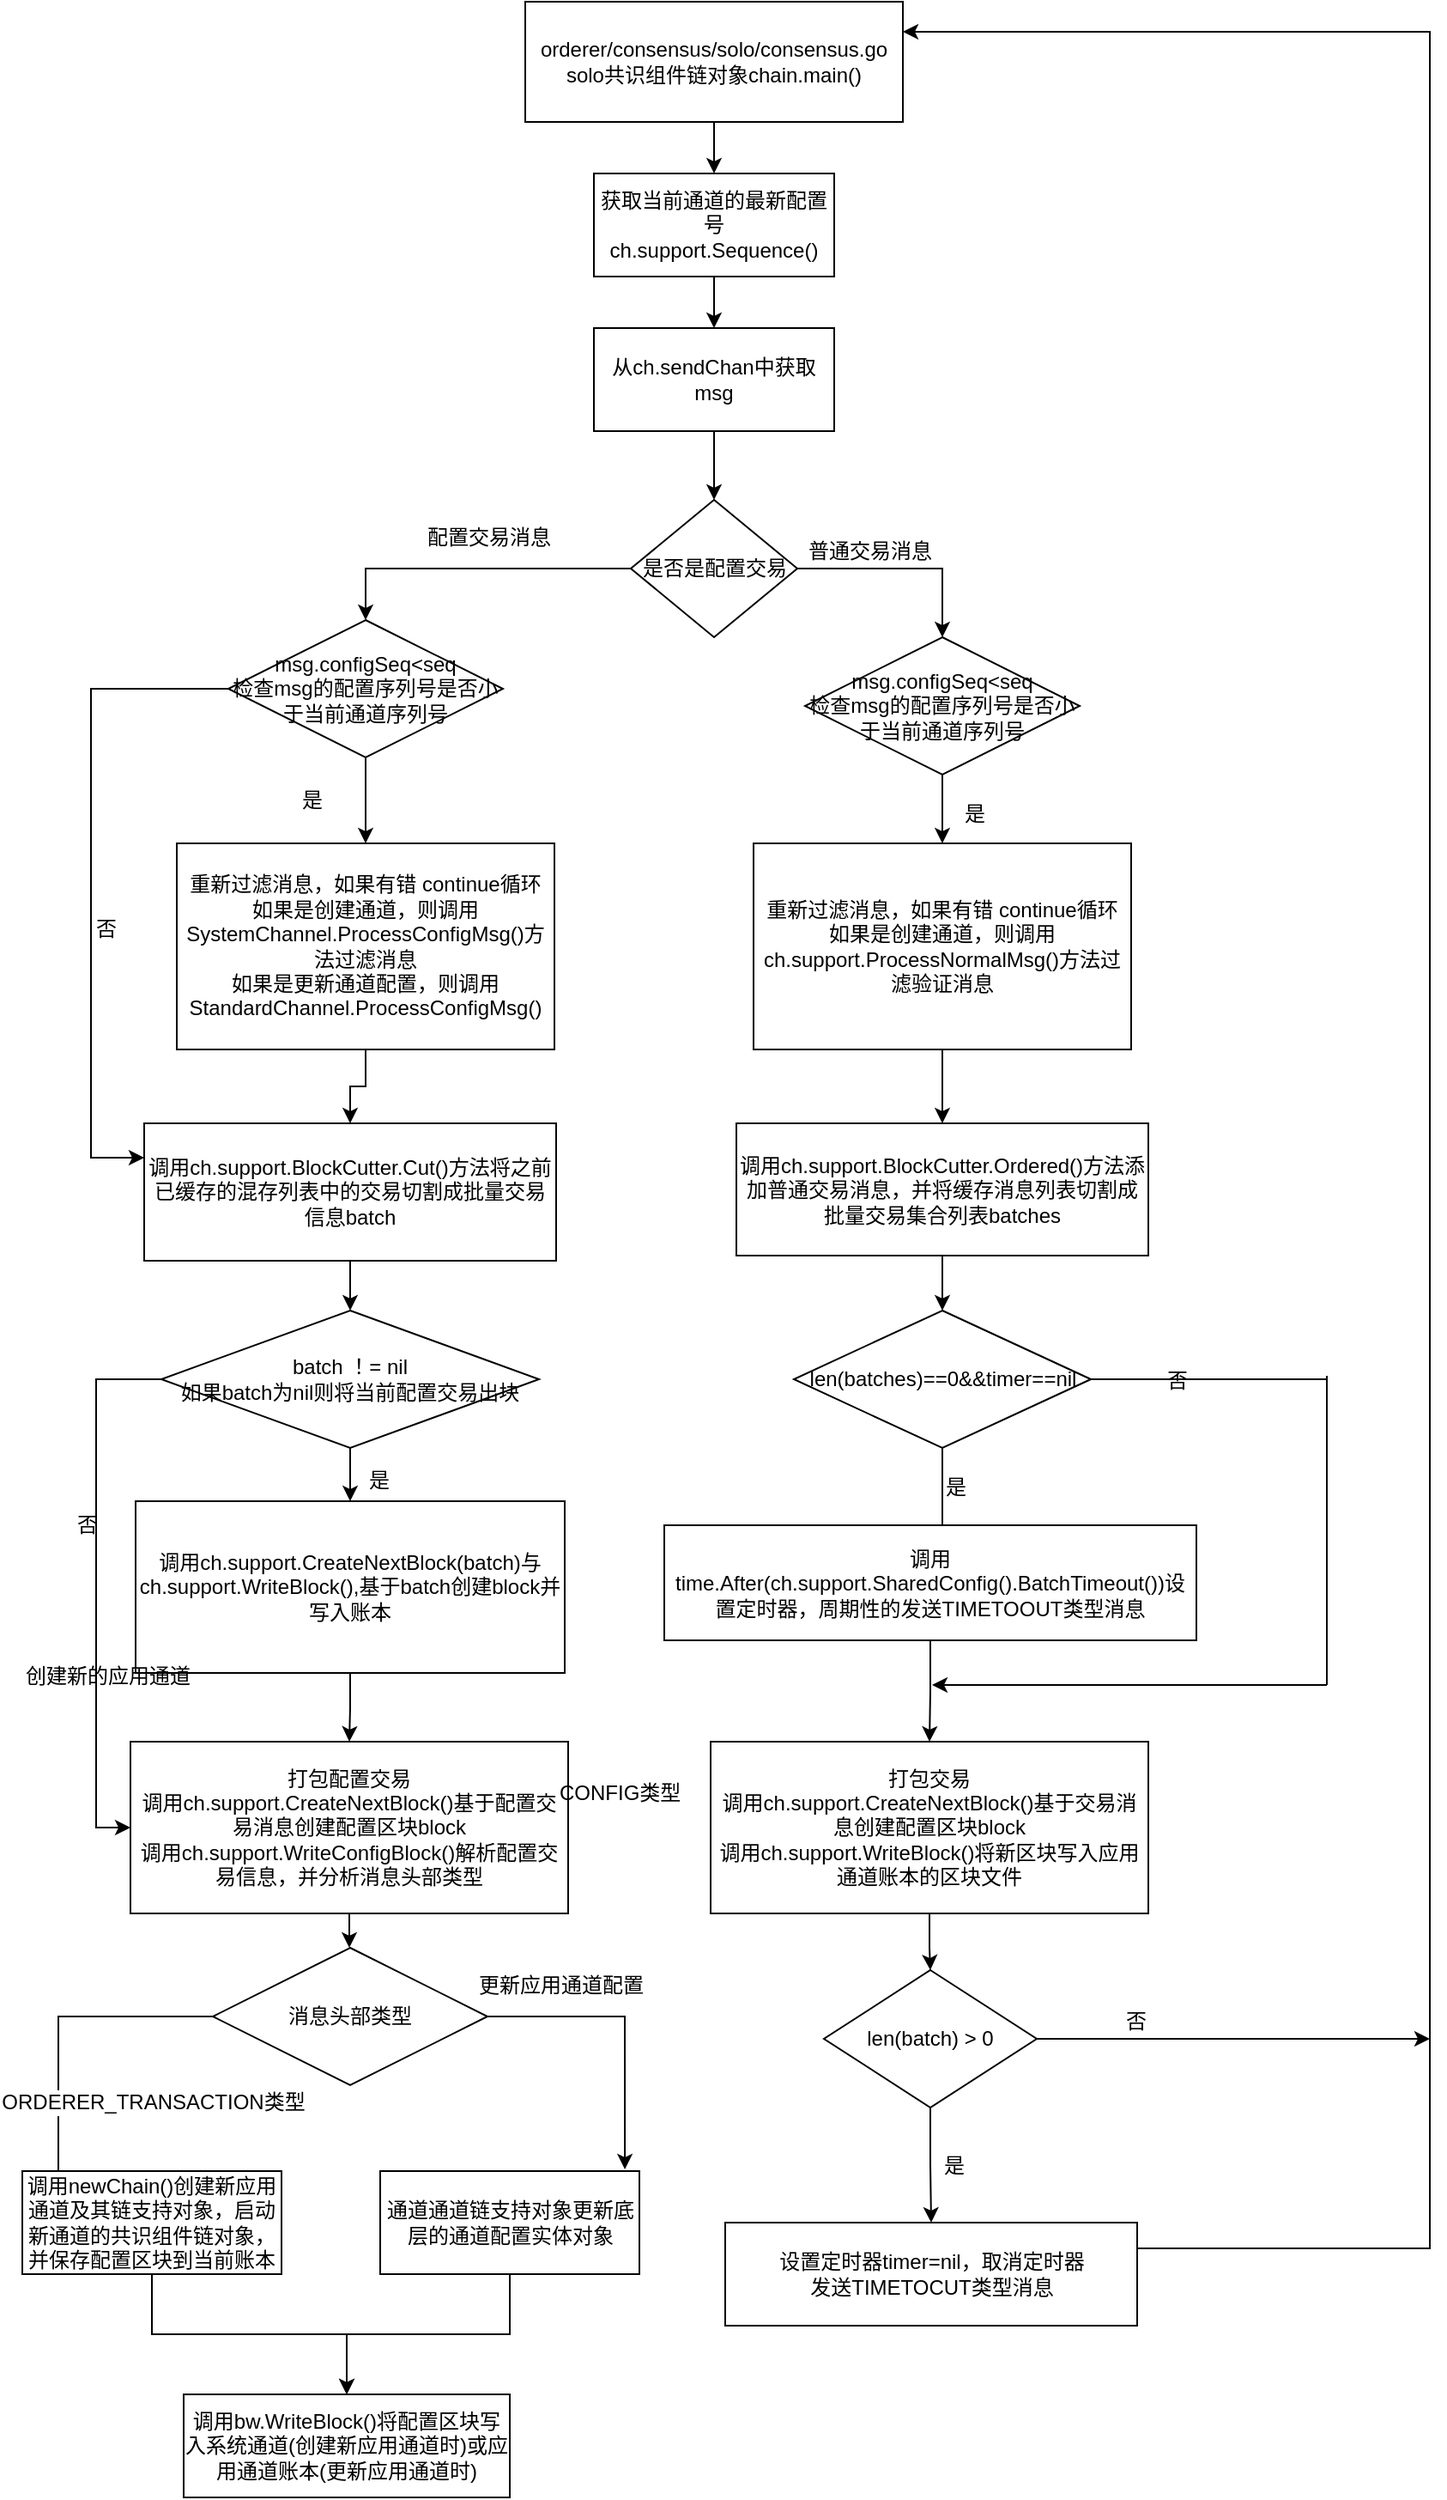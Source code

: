 <mxfile version="11.1.5" type="github" pages="1"><diagram id="W-9auxK7mqPpFj9N-lcO" name="Page-1"><mxGraphModel dx="3285" dy="585" grid="1" gridSize="10" guides="1" tooltips="1" connect="1" arrows="1" fold="1" page="1" pageScale="1" pageWidth="2339" pageHeight="3300" math="0" shadow="0"><root><mxCell id="0"/><mxCell id="1" parent="0"/><mxCell id="oxCnsI4h0D4IU-apSp10-4" value="" style="edgeStyle=orthogonalEdgeStyle;rounded=0;orthogonalLoop=1;jettySize=auto;html=1;" edge="1" parent="1" source="oxCnsI4h0D4IU-apSp10-2" target="oxCnsI4h0D4IU-apSp10-3"><mxGeometry relative="1" as="geometry"/></mxCell><mxCell id="oxCnsI4h0D4IU-apSp10-2" value="orderer/consensus/solo/consensus.go&lt;br&gt;solo共识组件链对象chain.main()" style="rounded=0;whiteSpace=wrap;html=1;" vertex="1" parent="1"><mxGeometry x="303" y="20" width="220" height="70" as="geometry"/></mxCell><mxCell id="oxCnsI4h0D4IU-apSp10-6" value="" style="edgeStyle=orthogonalEdgeStyle;rounded=0;orthogonalLoop=1;jettySize=auto;html=1;" edge="1" parent="1" source="oxCnsI4h0D4IU-apSp10-3" target="oxCnsI4h0D4IU-apSp10-5"><mxGeometry relative="1" as="geometry"/></mxCell><mxCell id="oxCnsI4h0D4IU-apSp10-3" value="获取当前通道的最新配置号&lt;br&gt;ch.support.Sequence()" style="rounded=0;whiteSpace=wrap;html=1;" vertex="1" parent="1"><mxGeometry x="343" y="120" width="140" height="60" as="geometry"/></mxCell><mxCell id="oxCnsI4h0D4IU-apSp10-8" value="" style="edgeStyle=orthogonalEdgeStyle;rounded=0;orthogonalLoop=1;jettySize=auto;html=1;" edge="1" parent="1" source="oxCnsI4h0D4IU-apSp10-5" target="oxCnsI4h0D4IU-apSp10-7"><mxGeometry relative="1" as="geometry"/></mxCell><mxCell id="oxCnsI4h0D4IU-apSp10-5" value="从ch.sendChan中获取msg" style="rounded=0;whiteSpace=wrap;html=1;" vertex="1" parent="1"><mxGeometry x="343" y="210" width="140" height="60" as="geometry"/></mxCell><mxCell id="oxCnsI4h0D4IU-apSp10-12" style="edgeStyle=orthogonalEdgeStyle;rounded=0;orthogonalLoop=1;jettySize=auto;html=1;exitX=0;exitY=0.5;exitDx=0;exitDy=0;entryX=0.5;entryY=0;entryDx=0;entryDy=0;" edge="1" parent="1" source="oxCnsI4h0D4IU-apSp10-7" target="oxCnsI4h0D4IU-apSp10-9"><mxGeometry relative="1" as="geometry"/></mxCell><mxCell id="oxCnsI4h0D4IU-apSp10-50" style="edgeStyle=orthogonalEdgeStyle;rounded=0;orthogonalLoop=1;jettySize=auto;html=1;exitX=1;exitY=0.5;exitDx=0;exitDy=0;entryX=0.5;entryY=0;entryDx=0;entryDy=0;" edge="1" parent="1" source="oxCnsI4h0D4IU-apSp10-7" target="oxCnsI4h0D4IU-apSp10-49"><mxGeometry relative="1" as="geometry"/></mxCell><mxCell id="oxCnsI4h0D4IU-apSp10-7" value="是否是配置交易" style="rhombus;whiteSpace=wrap;html=1;" vertex="1" parent="1"><mxGeometry x="364.5" y="310" width="97" height="80" as="geometry"/></mxCell><mxCell id="oxCnsI4h0D4IU-apSp10-46" style="edgeStyle=orthogonalEdgeStyle;rounded=0;orthogonalLoop=1;jettySize=auto;html=1;exitX=0.5;exitY=1;exitDx=0;exitDy=0;entryX=0.5;entryY=0;entryDx=0;entryDy=0;" edge="1" parent="1" source="oxCnsI4h0D4IU-apSp10-9" target="oxCnsI4h0D4IU-apSp10-13"><mxGeometry relative="1" as="geometry"/></mxCell><mxCell id="oxCnsI4h0D4IU-apSp10-47" style="edgeStyle=orthogonalEdgeStyle;rounded=0;orthogonalLoop=1;jettySize=auto;html=1;exitX=0;exitY=0.5;exitDx=0;exitDy=0;entryX=0;entryY=0.25;entryDx=0;entryDy=0;" edge="1" parent="1" source="oxCnsI4h0D4IU-apSp10-9" target="oxCnsI4h0D4IU-apSp10-17"><mxGeometry relative="1" as="geometry"><Array as="points"><mxPoint x="50" y="420"/><mxPoint x="50" y="693"/></Array></mxGeometry></mxCell><mxCell id="oxCnsI4h0D4IU-apSp10-9" value="msg.configSeq&amp;lt;seq&lt;br&gt;检查msg的配置序列号是否小于当前通道序列号" style="rhombus;whiteSpace=wrap;html=1;" vertex="1" parent="1"><mxGeometry x="130" y="380" width="160" height="80" as="geometry"/></mxCell><mxCell id="oxCnsI4h0D4IU-apSp10-48" value="" style="edgeStyle=orthogonalEdgeStyle;rounded=0;orthogonalLoop=1;jettySize=auto;html=1;" edge="1" parent="1" source="oxCnsI4h0D4IU-apSp10-13" target="oxCnsI4h0D4IU-apSp10-17"><mxGeometry relative="1" as="geometry"/></mxCell><mxCell id="oxCnsI4h0D4IU-apSp10-13" value="重新过滤消息，如果有错 continue循环&lt;br&gt;如果是创建通道，则调用SystemChannel.ProcessConfigMsg()方法过滤消息&lt;br&gt;如果是更新通道配置，则调用&lt;br&gt;StandardChannel.ProcessConfigMsg()" style="rounded=0;whiteSpace=wrap;html=1;" vertex="1" parent="1"><mxGeometry x="100" y="510" width="220" height="120" as="geometry"/></mxCell><mxCell id="oxCnsI4h0D4IU-apSp10-15" value="是" style="text;html=1;resizable=0;points=[];autosize=1;align=left;verticalAlign=top;spacingTop=-4;" vertex="1" parent="1"><mxGeometry x="171" y="475" width="30" height="20" as="geometry"/></mxCell><mxCell id="oxCnsI4h0D4IU-apSp10-21" value="" style="edgeStyle=orthogonalEdgeStyle;rounded=0;orthogonalLoop=1;jettySize=auto;html=1;" edge="1" parent="1" source="oxCnsI4h0D4IU-apSp10-17" target="oxCnsI4h0D4IU-apSp10-20"><mxGeometry relative="1" as="geometry"/></mxCell><mxCell id="oxCnsI4h0D4IU-apSp10-17" value="调用ch.support.BlockCutter.Cut()方法将之前已缓存的混存列表中的交易切割成批量交易信息batch" style="rounded=0;whiteSpace=wrap;html=1;" vertex="1" parent="1"><mxGeometry x="81" y="673" width="240" height="80" as="geometry"/></mxCell><mxCell id="oxCnsI4h0D4IU-apSp10-19" value="否" style="text;html=1;resizable=0;points=[];autosize=1;align=left;verticalAlign=top;spacingTop=-4;" vertex="1" parent="1"><mxGeometry x="51" y="550" width="30" height="20" as="geometry"/></mxCell><mxCell id="oxCnsI4h0D4IU-apSp10-23" value="" style="edgeStyle=orthogonalEdgeStyle;rounded=0;orthogonalLoop=1;jettySize=auto;html=1;" edge="1" parent="1" source="oxCnsI4h0D4IU-apSp10-20" target="oxCnsI4h0D4IU-apSp10-22"><mxGeometry relative="1" as="geometry"/></mxCell><mxCell id="oxCnsI4h0D4IU-apSp10-26" style="edgeStyle=orthogonalEdgeStyle;rounded=0;orthogonalLoop=1;jettySize=auto;html=1;exitX=0;exitY=0.5;exitDx=0;exitDy=0;entryX=0;entryY=0.5;entryDx=0;entryDy=0;" edge="1" parent="1" source="oxCnsI4h0D4IU-apSp10-20" target="oxCnsI4h0D4IU-apSp10-24"><mxGeometry relative="1" as="geometry"/></mxCell><mxCell id="oxCnsI4h0D4IU-apSp10-20" value="batch ！= nil&lt;br&gt;如果batch为nil则将当前配置交易出块" style="rhombus;whiteSpace=wrap;html=1;" vertex="1" parent="1"><mxGeometry x="91" y="782" width="220" height="80" as="geometry"/></mxCell><mxCell id="oxCnsI4h0D4IU-apSp10-25" value="" style="edgeStyle=orthogonalEdgeStyle;rounded=0;orthogonalLoop=1;jettySize=auto;html=1;" edge="1" parent="1" source="oxCnsI4h0D4IU-apSp10-22" target="oxCnsI4h0D4IU-apSp10-24"><mxGeometry relative="1" as="geometry"/></mxCell><mxCell id="oxCnsI4h0D4IU-apSp10-22" value="调用ch.support.CreateNextBlock(batch)与ch.support.WriteBlock(),基于batch创建block并写入账本" style="rounded=0;whiteSpace=wrap;html=1;" vertex="1" parent="1"><mxGeometry x="76" y="893" width="250" height="100" as="geometry"/></mxCell><mxCell id="oxCnsI4h0D4IU-apSp10-45" value="" style="edgeStyle=orthogonalEdgeStyle;rounded=0;orthogonalLoop=1;jettySize=auto;html=1;" edge="1" parent="1" source="oxCnsI4h0D4IU-apSp10-24" target="oxCnsI4h0D4IU-apSp10-29"><mxGeometry relative="1" as="geometry"/></mxCell><mxCell id="oxCnsI4h0D4IU-apSp10-24" value="打包配置交易&lt;br&gt;调用ch.support.CreateNextBlock()基于配置交易消息创建配置区块block&lt;br&gt;调用ch.support.WriteConfigBlock()解析配置交易信息，并分析消息头部类型" style="rounded=0;whiteSpace=wrap;html=1;" vertex="1" parent="1"><mxGeometry x="73" y="1033" width="255" height="100" as="geometry"/></mxCell><mxCell id="oxCnsI4h0D4IU-apSp10-27" value="是" style="text;html=1;resizable=0;points=[];autosize=1;align=left;verticalAlign=top;spacingTop=-4;" vertex="1" parent="1"><mxGeometry x="210" y="871" width="30" height="20" as="geometry"/></mxCell><mxCell id="oxCnsI4h0D4IU-apSp10-28" value="否" style="text;html=1;resizable=0;points=[];autosize=1;align=left;verticalAlign=top;spacingTop=-4;" vertex="1" parent="1"><mxGeometry x="40" y="897" width="30" height="20" as="geometry"/></mxCell><mxCell id="oxCnsI4h0D4IU-apSp10-32" style="edgeStyle=orthogonalEdgeStyle;rounded=0;orthogonalLoop=1;jettySize=auto;html=1;exitX=0;exitY=0.5;exitDx=0;exitDy=0;entryX=0.139;entryY=0.167;entryDx=0;entryDy=0;entryPerimeter=0;" edge="1" parent="1" source="oxCnsI4h0D4IU-apSp10-29" target="oxCnsI4h0D4IU-apSp10-30"><mxGeometry relative="1" as="geometry"/></mxCell><mxCell id="oxCnsI4h0D4IU-apSp10-36" value="ORDERER_TRANSACTION类型" style="text;html=1;resizable=0;points=[];align=center;verticalAlign=middle;labelBackgroundColor=#ffffff;" vertex="1" connectable="0" parent="oxCnsI4h0D4IU-apSp10-32"><mxGeometry x="0.442" y="3" relative="1" as="geometry"><mxPoint x="51.5" y="3" as="offset"/></mxGeometry></mxCell><mxCell id="oxCnsI4h0D4IU-apSp10-33" style="edgeStyle=orthogonalEdgeStyle;rounded=0;orthogonalLoop=1;jettySize=auto;html=1;exitX=1;exitY=0.5;exitDx=0;exitDy=0;entryX=0.944;entryY=-0.017;entryDx=0;entryDy=0;entryPerimeter=0;" edge="1" parent="1" source="oxCnsI4h0D4IU-apSp10-29" target="oxCnsI4h0D4IU-apSp10-31"><mxGeometry relative="1" as="geometry"/></mxCell><mxCell id="oxCnsI4h0D4IU-apSp10-29" value="消息头部类型" style="rhombus;whiteSpace=wrap;html=1;" vertex="1" parent="1"><mxGeometry x="121" y="1153" width="160" height="80" as="geometry"/></mxCell><mxCell id="oxCnsI4h0D4IU-apSp10-39" style="edgeStyle=orthogonalEdgeStyle;rounded=0;orthogonalLoop=1;jettySize=auto;html=1;exitX=0.5;exitY=1;exitDx=0;exitDy=0;entryX=0.5;entryY=0;entryDx=0;entryDy=0;" edge="1" parent="1" source="oxCnsI4h0D4IU-apSp10-30" target="oxCnsI4h0D4IU-apSp10-38"><mxGeometry relative="1" as="geometry"/></mxCell><mxCell id="oxCnsI4h0D4IU-apSp10-30" value="调用newChain()创建新应用通道及其链支持对象，启动新通道的共识组件链对象，并保存配置区块到当前账本" style="rounded=0;whiteSpace=wrap;html=1;" vertex="1" parent="1"><mxGeometry x="10" y="1283" width="151" height="60" as="geometry"/></mxCell><mxCell id="oxCnsI4h0D4IU-apSp10-40" style="edgeStyle=orthogonalEdgeStyle;rounded=0;orthogonalLoop=1;jettySize=auto;html=1;exitX=0.5;exitY=1;exitDx=0;exitDy=0;entryX=0.5;entryY=0;entryDx=0;entryDy=0;" edge="1" parent="1" source="oxCnsI4h0D4IU-apSp10-31" target="oxCnsI4h0D4IU-apSp10-38"><mxGeometry relative="1" as="geometry"/></mxCell><mxCell id="oxCnsI4h0D4IU-apSp10-31" value="通道通道链支持对象更新底层的通道配置实体对象" style="rounded=0;whiteSpace=wrap;html=1;" vertex="1" parent="1"><mxGeometry x="218.5" y="1283" width="151" height="60" as="geometry"/></mxCell><mxCell id="oxCnsI4h0D4IU-apSp10-34" value="创建新的应用通道" style="text;html=1;resizable=0;points=[];autosize=1;align=left;verticalAlign=top;spacingTop=-4;" vertex="1" parent="1"><mxGeometry x="10" y="985" width="110" height="20" as="geometry"/></mxCell><mxCell id="oxCnsI4h0D4IU-apSp10-35" value="更新应用通道配置" style="text;html=1;resizable=0;points=[];autosize=1;align=left;verticalAlign=top;spacingTop=-4;" vertex="1" parent="1"><mxGeometry x="274" y="1165" width="110" height="20" as="geometry"/></mxCell><mxCell id="oxCnsI4h0D4IU-apSp10-37" value="CONFIG类型" style="text;html=1;resizable=0;points=[];autosize=1;align=left;verticalAlign=top;spacingTop=-4;" vertex="1" parent="1"><mxGeometry x="321" y="1053" width="90" height="20" as="geometry"/></mxCell><mxCell id="oxCnsI4h0D4IU-apSp10-38" value="调用bw.WriteBlock()将配置区块写入系统通道(创建新应用通道时)或应用通道账本(更新应用通道时)" style="rounded=0;whiteSpace=wrap;html=1;" vertex="1" parent="1"><mxGeometry x="104" y="1413" width="190" height="60" as="geometry"/></mxCell><mxCell id="oxCnsI4h0D4IU-apSp10-41" value="配置交易消息" style="text;html=1;resizable=0;points=[];autosize=1;align=left;verticalAlign=top;spacingTop=-4;" vertex="1" parent="1"><mxGeometry x="244" y="322" width="90" height="20" as="geometry"/></mxCell><mxCell id="oxCnsI4h0D4IU-apSp10-44" value="普通交易消息" style="text;html=1;resizable=0;points=[];autosize=1;align=left;verticalAlign=top;spacingTop=-4;" vertex="1" parent="1"><mxGeometry x="466" y="330" width="90" height="20" as="geometry"/></mxCell><mxCell id="oxCnsI4h0D4IU-apSp10-52" value="" style="edgeStyle=orthogonalEdgeStyle;rounded=0;orthogonalLoop=1;jettySize=auto;html=1;" edge="1" parent="1" source="oxCnsI4h0D4IU-apSp10-49" target="oxCnsI4h0D4IU-apSp10-51"><mxGeometry relative="1" as="geometry"/></mxCell><mxCell id="oxCnsI4h0D4IU-apSp10-49" value="msg.configSeq&amp;lt;seq&lt;br&gt;检查msg的配置序列号是否小于当前通道序列号" style="rhombus;whiteSpace=wrap;html=1;" vertex="1" parent="1"><mxGeometry x="466" y="390" width="160" height="80" as="geometry"/></mxCell><mxCell id="oxCnsI4h0D4IU-apSp10-55" value="" style="edgeStyle=orthogonalEdgeStyle;rounded=0;orthogonalLoop=1;jettySize=auto;html=1;" edge="1" parent="1" source="oxCnsI4h0D4IU-apSp10-51" target="oxCnsI4h0D4IU-apSp10-54"><mxGeometry relative="1" as="geometry"/></mxCell><mxCell id="oxCnsI4h0D4IU-apSp10-51" value="重新过滤消息，如果有错 continue循环&lt;br&gt;如果是创建通道，则调用ch.support.ProcessNormalMsg()方法过滤验证消息" style="rounded=0;whiteSpace=wrap;html=1;" vertex="1" parent="1"><mxGeometry x="436" y="510" width="220" height="120" as="geometry"/></mxCell><mxCell id="oxCnsI4h0D4IU-apSp10-53" value="是" style="text;html=1;resizable=0;points=[];autosize=1;align=left;verticalAlign=top;spacingTop=-4;" vertex="1" parent="1"><mxGeometry x="557" y="483" width="30" height="20" as="geometry"/></mxCell><mxCell id="oxCnsI4h0D4IU-apSp10-57" value="" style="edgeStyle=orthogonalEdgeStyle;rounded=0;orthogonalLoop=1;jettySize=auto;html=1;" edge="1" parent="1" source="oxCnsI4h0D4IU-apSp10-54" target="oxCnsI4h0D4IU-apSp10-56"><mxGeometry relative="1" as="geometry"/></mxCell><mxCell id="oxCnsI4h0D4IU-apSp10-54" value="调用ch.support.BlockCutter.Ordered()方法添加普通交易消息，并将缓存消息列表切割成批量交易集合列表batches" style="rounded=0;whiteSpace=wrap;html=1;" vertex="1" parent="1"><mxGeometry x="426" y="673" width="240" height="77" as="geometry"/></mxCell><mxCell id="oxCnsI4h0D4IU-apSp10-59" value="" style="edgeStyle=orthogonalEdgeStyle;rounded=0;orthogonalLoop=1;jettySize=auto;html=1;" edge="1" parent="1" source="oxCnsI4h0D4IU-apSp10-56"><mxGeometry relative="1" as="geometry"><mxPoint x="546" y="942" as="targetPoint"/></mxGeometry></mxCell><mxCell id="oxCnsI4h0D4IU-apSp10-56" value="len(batches)==0&amp;amp;&amp;amp;timer==nil" style="rhombus;whiteSpace=wrap;html=1;" vertex="1" parent="1"><mxGeometry x="459.5" y="782" width="173" height="80" as="geometry"/></mxCell><mxCell id="oxCnsI4h0D4IU-apSp10-64" value="" style="edgeStyle=orthogonalEdgeStyle;rounded=0;orthogonalLoop=1;jettySize=auto;html=1;" edge="1" parent="1" source="oxCnsI4h0D4IU-apSp10-60" target="oxCnsI4h0D4IU-apSp10-63"><mxGeometry relative="1" as="geometry"/></mxCell><mxCell id="oxCnsI4h0D4IU-apSp10-60" value="调用time.After(ch.support.SharedConfig().BatchTimeout())设置定时器，周期性的发送TIMETOOUT类型消息" style="rounded=0;whiteSpace=wrap;html=1;" vertex="1" parent="1"><mxGeometry x="384" y="907" width="310" height="67" as="geometry"/></mxCell><mxCell id="oxCnsI4h0D4IU-apSp10-61" value="是" style="text;html=1;resizable=0;points=[];autosize=1;align=left;verticalAlign=top;spacingTop=-4;" vertex="1" parent="1"><mxGeometry x="546" y="874.5" width="30" height="20" as="geometry"/></mxCell><mxCell id="oxCnsI4h0D4IU-apSp10-66" value="" style="edgeStyle=orthogonalEdgeStyle;rounded=0;orthogonalLoop=1;jettySize=auto;html=1;" edge="1" parent="1" source="oxCnsI4h0D4IU-apSp10-63" target="oxCnsI4h0D4IU-apSp10-65"><mxGeometry relative="1" as="geometry"/></mxCell><mxCell id="oxCnsI4h0D4IU-apSp10-63" value="打包交易&lt;br&gt;调用ch.support.CreateNextBlock()基于交易消息创建配置区块block&lt;br&gt;调用ch.support.WriteBlock()将新区块写入应用通道账本的区块文件" style="rounded=0;whiteSpace=wrap;html=1;" vertex="1" parent="1"><mxGeometry x="411" y="1033" width="255" height="100" as="geometry"/></mxCell><mxCell id="oxCnsI4h0D4IU-apSp10-75" value="" style="edgeStyle=elbowEdgeStyle;rounded=0;orthogonalLoop=1;jettySize=auto;elbow=vertical;html=1;" edge="1" parent="1" source="oxCnsI4h0D4IU-apSp10-65" target="oxCnsI4h0D4IU-apSp10-74"><mxGeometry relative="1" as="geometry"/></mxCell><mxCell id="oxCnsI4h0D4IU-apSp10-81" value="" style="edgeStyle=elbowEdgeStyle;rounded=0;orthogonalLoop=1;jettySize=auto;elbow=vertical;html=1;" edge="1" parent="1" source="oxCnsI4h0D4IU-apSp10-65"><mxGeometry relative="1" as="geometry"><mxPoint x="830" y="1206" as="targetPoint"/></mxGeometry></mxCell><mxCell id="oxCnsI4h0D4IU-apSp10-65" value="len(batch) &amp;gt; 0" style="rhombus;whiteSpace=wrap;html=1;" vertex="1" parent="1"><mxGeometry x="477" y="1166" width="124" height="80" as="geometry"/></mxCell><mxCell id="oxCnsI4h0D4IU-apSp10-70" value="" style="endArrow=none;html=1;exitX=1;exitY=0.5;exitDx=0;exitDy=0;" edge="1" parent="1" source="oxCnsI4h0D4IU-apSp10-56"><mxGeometry width="50" height="50" relative="1" as="geometry"><mxPoint x="690" y="830" as="sourcePoint"/><mxPoint x="770" y="822" as="targetPoint"/></mxGeometry></mxCell><mxCell id="oxCnsI4h0D4IU-apSp10-71" value="" style="endArrow=none;html=1;" edge="1" parent="1"><mxGeometry width="50" height="50" relative="1" as="geometry"><mxPoint x="770" y="1000" as="sourcePoint"/><mxPoint x="770" y="820" as="targetPoint"/></mxGeometry></mxCell><mxCell id="oxCnsI4h0D4IU-apSp10-72" value="" style="endArrow=classic;html=1;" edge="1" parent="1"><mxGeometry width="50" height="50" relative="1" as="geometry"><mxPoint x="770" y="1000" as="sourcePoint"/><mxPoint x="540" y="1000" as="targetPoint"/></mxGeometry></mxCell><mxCell id="oxCnsI4h0D4IU-apSp10-73" value="否" style="text;html=1;resizable=0;points=[];autosize=1;align=left;verticalAlign=top;spacingTop=-4;" vertex="1" parent="1"><mxGeometry x="675" y="813" width="30" height="20" as="geometry"/></mxCell><mxCell id="oxCnsI4h0D4IU-apSp10-79" style="edgeStyle=elbowEdgeStyle;rounded=0;orthogonalLoop=1;jettySize=auto;elbow=vertical;html=1;exitX=1;exitY=0.25;exitDx=0;exitDy=0;entryX=1;entryY=0.25;entryDx=0;entryDy=0;" edge="1" parent="1" source="oxCnsI4h0D4IU-apSp10-74" target="oxCnsI4h0D4IU-apSp10-2"><mxGeometry relative="1" as="geometry"><mxPoint x="880" y="1120" as="targetPoint"/><Array as="points"><mxPoint x="830" y="1070"/><mxPoint x="770" y="1320"/><mxPoint x="840" y="1270"/></Array></mxGeometry></mxCell><mxCell id="oxCnsI4h0D4IU-apSp10-74" value="设置定时器timer=nil，取消定时器&lt;br&gt;发送TIMETOCUT类型消息" style="rounded=0;whiteSpace=wrap;html=1;" vertex="1" parent="1"><mxGeometry x="419.5" y="1313" width="240" height="60" as="geometry"/></mxCell><mxCell id="oxCnsI4h0D4IU-apSp10-76" value="是" style="text;html=1;resizable=0;points=[];autosize=1;align=left;verticalAlign=top;spacingTop=-4;" vertex="1" parent="1"><mxGeometry x="545" y="1270" width="30" height="20" as="geometry"/></mxCell><mxCell id="oxCnsI4h0D4IU-apSp10-82" value="否" style="text;html=1;resizable=0;points=[];autosize=1;align=left;verticalAlign=top;spacingTop=-4;" vertex="1" parent="1"><mxGeometry x="651" y="1186" width="30" height="20" as="geometry"/></mxCell></root></mxGraphModel></diagram></mxfile>